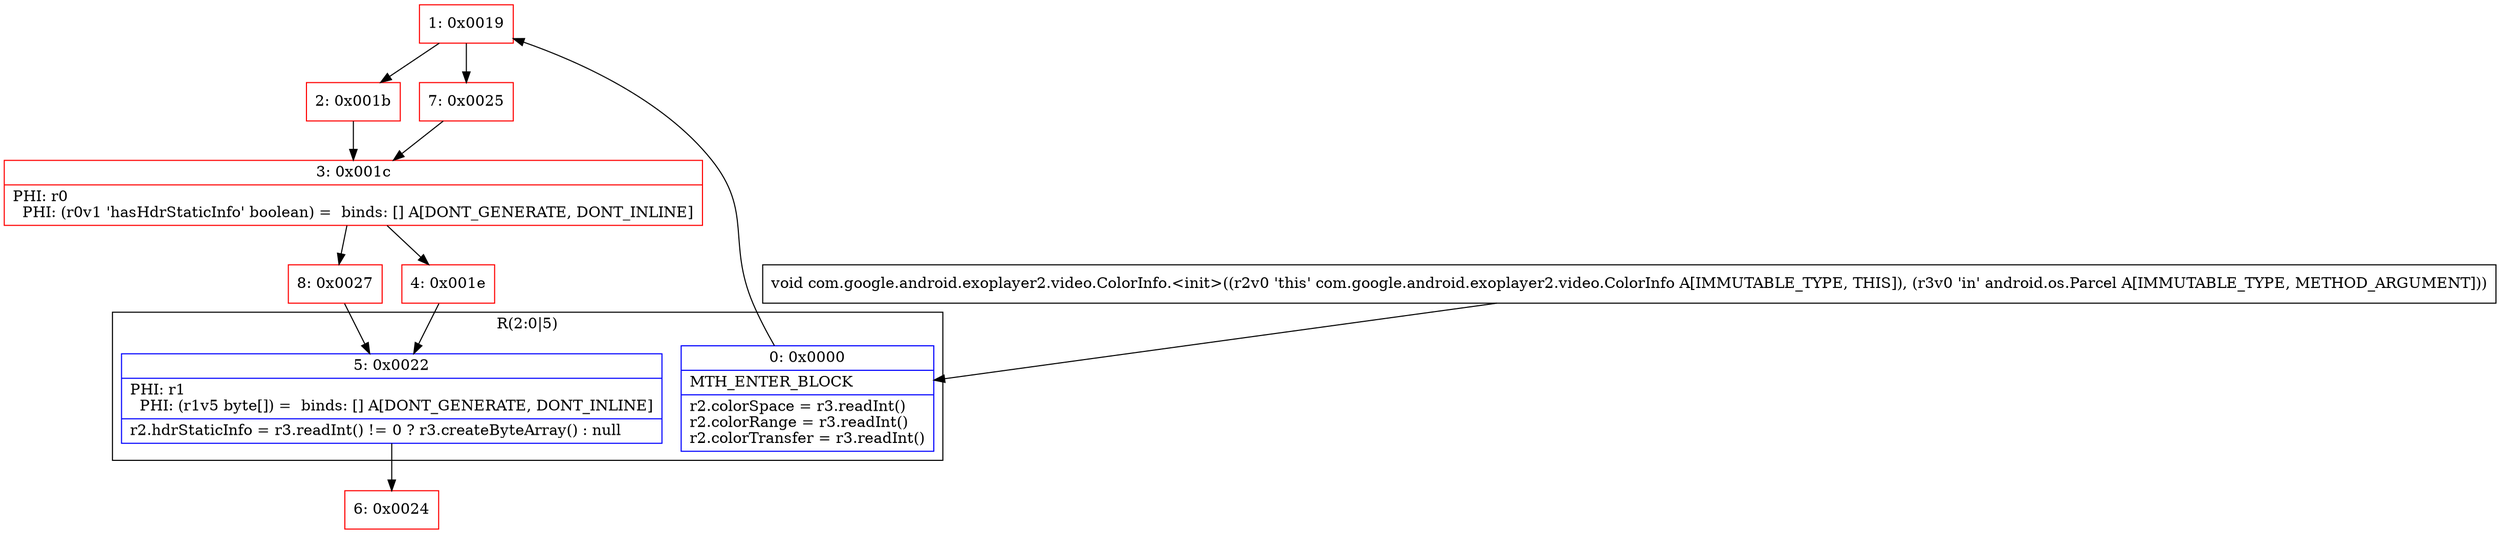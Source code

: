 digraph "CFG forcom.google.android.exoplayer2.video.ColorInfo.\<init\>(Landroid\/os\/Parcel;)V" {
subgraph cluster_Region_230209187 {
label = "R(2:0|5)";
node [shape=record,color=blue];
Node_0 [shape=record,label="{0\:\ 0x0000|MTH_ENTER_BLOCK\l|r2.colorSpace = r3.readInt()\lr2.colorRange = r3.readInt()\lr2.colorTransfer = r3.readInt()\l}"];
Node_5 [shape=record,label="{5\:\ 0x0022|PHI: r1 \l  PHI: (r1v5 byte[]) =  binds: [] A[DONT_GENERATE, DONT_INLINE]\l|r2.hdrStaticInfo = r3.readInt() != 0 ? r3.createByteArray() : null\l}"];
}
Node_1 [shape=record,color=red,label="{1\:\ 0x0019}"];
Node_2 [shape=record,color=red,label="{2\:\ 0x001b}"];
Node_3 [shape=record,color=red,label="{3\:\ 0x001c|PHI: r0 \l  PHI: (r0v1 'hasHdrStaticInfo' boolean) =  binds: [] A[DONT_GENERATE, DONT_INLINE]\l}"];
Node_4 [shape=record,color=red,label="{4\:\ 0x001e}"];
Node_6 [shape=record,color=red,label="{6\:\ 0x0024}"];
Node_7 [shape=record,color=red,label="{7\:\ 0x0025}"];
Node_8 [shape=record,color=red,label="{8\:\ 0x0027}"];
MethodNode[shape=record,label="{void com.google.android.exoplayer2.video.ColorInfo.\<init\>((r2v0 'this' com.google.android.exoplayer2.video.ColorInfo A[IMMUTABLE_TYPE, THIS]), (r3v0 'in' android.os.Parcel A[IMMUTABLE_TYPE, METHOD_ARGUMENT])) }"];
MethodNode -> Node_0;
Node_0 -> Node_1;
Node_5 -> Node_6;
Node_1 -> Node_2;
Node_1 -> Node_7;
Node_2 -> Node_3;
Node_3 -> Node_4;
Node_3 -> Node_8;
Node_4 -> Node_5;
Node_7 -> Node_3;
Node_8 -> Node_5;
}

